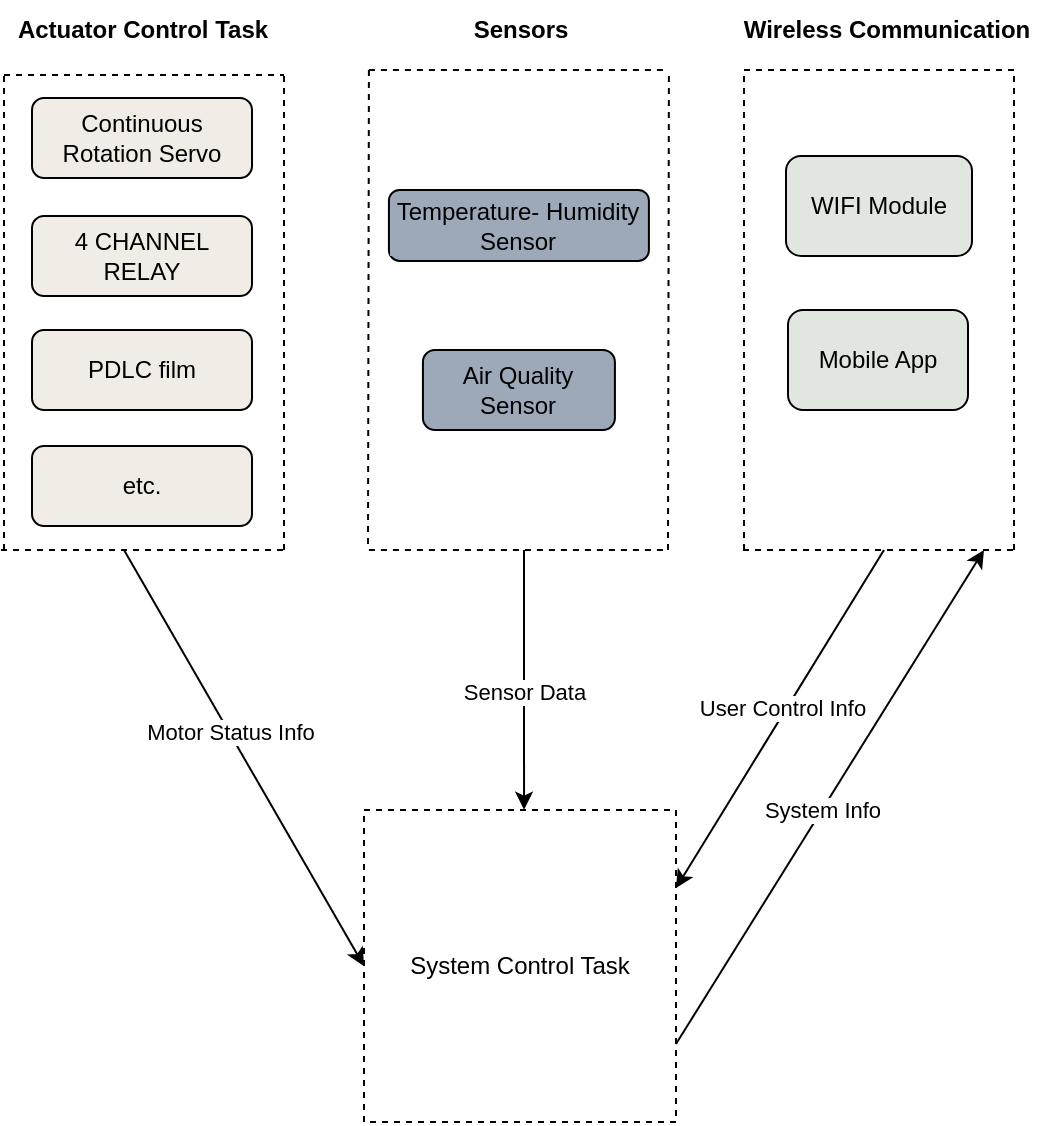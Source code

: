 <mxfile version="26.1.1">
  <diagram name="Page-1" id="Tml-ByK4S6_2VsTb17KJ">
    <mxGraphModel dx="1885" dy="1036" grid="0" gridSize="10" guides="1" tooltips="1" connect="1" arrows="1" fold="1" page="1" pageScale="1" pageWidth="827" pageHeight="1169" math="0" shadow="0">
      <root>
        <mxCell id="0" />
        <mxCell id="1" parent="0" />
        <mxCell id="5Iwn6y3cYDH7FqU4yCxh-14" value="Air Quality Sensor" style="rounded=1;whiteSpace=wrap;html=1;strokeColor=default;align=center;verticalAlign=middle;fontFamily=Helvetica;fontSize=12;fontColor=default;fillColor=light-dark(#9da8b9, #ededed);labelBackgroundColor=light-dark(#9da8b9, #ededed);" parent="1" vertex="1">
          <mxGeometry x="389.46" y="250" width="96" height="40" as="geometry" />
        </mxCell>
        <mxCell id="5Iwn6y3cYDH7FqU4yCxh-15" value="Temperature- Humidity Sensor" style="rounded=1;whiteSpace=wrap;html=1;strokeColor=default;align=center;verticalAlign=middle;fontFamily=Helvetica;fontSize=12;fontColor=default;fillColor=light-dark(#9da8b9, #ededed);labelBackgroundColor=light-dark(#9da8b9, #ededed);" parent="1" vertex="1">
          <mxGeometry x="372.46" y="170" width="130" height="35.46" as="geometry" />
        </mxCell>
        <mxCell id="5Iwn6y3cYDH7FqU4yCxh-21" value="WIFI Module" style="rounded=1;whiteSpace=wrap;html=1;strokeColor=default;align=center;verticalAlign=middle;fontFamily=Helvetica;fontSize=12;fontColor=default;fillColor=light-dark(#e1e6e1, #ededed);labelBackgroundColor=light-dark(#e1e6e1, #ededed);" parent="1" vertex="1">
          <mxGeometry x="571" y="153" width="93" height="50" as="geometry" />
        </mxCell>
        <mxCell id="5Iwn6y3cYDH7FqU4yCxh-23" value="Mobile App" style="rounded=1;whiteSpace=wrap;html=1;strokeColor=default;align=center;verticalAlign=middle;fontFamily=Helvetica;fontSize=12;fontColor=default;fillColor=light-dark(#e1e6e1, #ededed);labelBackgroundColor=light-dark(#e1e6e1, #ededed);" parent="1" vertex="1">
          <mxGeometry x="572" y="230" width="90" height="50" as="geometry" />
        </mxCell>
        <mxCell id="HjFdsJPvdDmFHo8kEADV-2" value="" style="endArrow=none;dashed=1;html=1;rounded=0;" parent="1" edge="1">
          <mxGeometry width="50" height="50" relative="1" as="geometry">
            <mxPoint x="550" y="110" as="sourcePoint" />
            <mxPoint x="685" y="110" as="targetPoint" />
          </mxGeometry>
        </mxCell>
        <mxCell id="HjFdsJPvdDmFHo8kEADV-4" value="" style="endArrow=none;dashed=1;html=1;rounded=0;" parent="1" edge="1">
          <mxGeometry width="50" height="50" relative="1" as="geometry">
            <mxPoint x="549.5" y="350" as="sourcePoint" />
            <mxPoint x="684.5" y="350" as="targetPoint" />
          </mxGeometry>
        </mxCell>
        <mxCell id="HjFdsJPvdDmFHo8kEADV-5" value="" style="endArrow=none;dashed=1;html=1;rounded=0;" parent="1" edge="1">
          <mxGeometry width="50" height="50" relative="1" as="geometry">
            <mxPoint x="550" y="350" as="sourcePoint" />
            <mxPoint x="550" y="110" as="targetPoint" />
          </mxGeometry>
        </mxCell>
        <mxCell id="HjFdsJPvdDmFHo8kEADV-6" value="" style="endArrow=none;dashed=1;html=1;rounded=0;" parent="1" edge="1">
          <mxGeometry width="50" height="50" relative="1" as="geometry">
            <mxPoint x="685" y="350" as="sourcePoint" />
            <mxPoint x="685" y="111" as="targetPoint" />
          </mxGeometry>
        </mxCell>
        <mxCell id="HjFdsJPvdDmFHo8kEADV-8" value="System Control Task" style="whiteSpace=wrap;html=1;aspect=fixed;dashed=1;" parent="1" vertex="1">
          <mxGeometry x="360" y="480" width="156" height="156" as="geometry" />
        </mxCell>
        <mxCell id="HjFdsJPvdDmFHo8kEADV-12" value="&lt;b&gt;Wireless Communication&lt;/b&gt;" style="text;html=1;align=center;verticalAlign=middle;whiteSpace=wrap;rounded=0;" parent="1" vertex="1">
          <mxGeometry x="542" y="75.46" width="159" height="30" as="geometry" />
        </mxCell>
        <mxCell id="HjFdsJPvdDmFHo8kEADV-14" value="" style="endArrow=none;dashed=1;html=1;rounded=0;" parent="1" edge="1">
          <mxGeometry width="50" height="50" relative="1" as="geometry">
            <mxPoint x="180" y="112.46" as="sourcePoint" />
            <mxPoint x="320" y="112.46" as="targetPoint" />
          </mxGeometry>
        </mxCell>
        <mxCell id="HjFdsJPvdDmFHo8kEADV-15" value="" style="endArrow=none;dashed=1;html=1;rounded=0;" parent="1" edge="1">
          <mxGeometry width="50" height="50" relative="1" as="geometry">
            <mxPoint x="180" y="350" as="sourcePoint" />
            <mxPoint x="180" y="112.46" as="targetPoint" />
          </mxGeometry>
        </mxCell>
        <mxCell id="HjFdsJPvdDmFHo8kEADV-17" value="" style="endArrow=none;dashed=1;html=1;rounded=0;" parent="1" edge="1">
          <mxGeometry width="50" height="50" relative="1" as="geometry">
            <mxPoint x="320" y="350" as="sourcePoint" />
            <mxPoint x="320" y="112.46" as="targetPoint" />
          </mxGeometry>
        </mxCell>
        <mxCell id="HjFdsJPvdDmFHo8kEADV-18" value="&lt;b&gt;Sensors&lt;/b&gt;" style="text;html=1;align=center;verticalAlign=middle;whiteSpace=wrap;rounded=0;" parent="1" vertex="1">
          <mxGeometry x="398.73" y="75.46" width="78.54" height="30" as="geometry" />
        </mxCell>
        <mxCell id="HjFdsJPvdDmFHo8kEADV-20" value="" style="endArrow=classic;html=1;rounded=0;entryX=0;entryY=0.5;entryDx=0;entryDy=0;jumpStyle=none;" parent="1" target="HjFdsJPvdDmFHo8kEADV-8" edge="1">
          <mxGeometry width="50" height="50" relative="1" as="geometry">
            <mxPoint x="240" y="350" as="sourcePoint" />
            <mxPoint x="350" y="360" as="targetPoint" />
          </mxGeometry>
        </mxCell>
        <mxCell id="HjFdsJPvdDmFHo8kEADV-44" value="Motor Status Info" style="edgeLabel;html=1;align=center;verticalAlign=middle;resizable=0;points=[];" parent="HjFdsJPvdDmFHo8kEADV-20" vertex="1" connectable="0">
          <mxGeometry x="-0.124" relative="1" as="geometry">
            <mxPoint as="offset" />
          </mxGeometry>
        </mxCell>
        <mxCell id="HjFdsJPvdDmFHo8kEADV-25" value="" style="endArrow=classic;html=1;rounded=0;entryX=0.513;entryY=-0.001;entryDx=0;entryDy=0;entryPerimeter=0;" parent="1" edge="1" target="HjFdsJPvdDmFHo8kEADV-8">
          <mxGeometry width="50" height="50" relative="1" as="geometry">
            <mxPoint x="440" y="350" as="sourcePoint" />
            <mxPoint x="440" y="480" as="targetPoint" />
          </mxGeometry>
        </mxCell>
        <mxCell id="HjFdsJPvdDmFHo8kEADV-45" value="Sensor Data" style="edgeLabel;html=1;align=center;verticalAlign=middle;resizable=0;points=[];" parent="HjFdsJPvdDmFHo8kEADV-25" vertex="1" connectable="0">
          <mxGeometry x="0.094" relative="1" as="geometry">
            <mxPoint as="offset" />
          </mxGeometry>
        </mxCell>
        <mxCell id="HjFdsJPvdDmFHo8kEADV-27" value="&lt;span&gt;PDLC film&lt;/span&gt;" style="rounded=1;whiteSpace=wrap;html=1;strokeColor=default;align=center;verticalAlign=middle;fontFamily=Helvetica;fontSize=12;fontColor=default;fillColor=light-dark(#f1ece6, #ededed);labelBackgroundColor=light-dark(#f1ece6, #ededed);" parent="1" vertex="1">
          <mxGeometry x="194" y="240" width="110" height="40" as="geometry" />
        </mxCell>
        <mxCell id="HjFdsJPvdDmFHo8kEADV-29" value="" style="endArrow=none;dashed=1;html=1;rounded=0;" parent="1" edge="1">
          <mxGeometry width="50" height="50" relative="1" as="geometry">
            <mxPoint x="178.5" y="350" as="sourcePoint" />
            <mxPoint x="319.5" y="350" as="targetPoint" />
          </mxGeometry>
        </mxCell>
        <mxCell id="HjFdsJPvdDmFHo8kEADV-30" value="Continuous Rotation Servo" style="rounded=1;whiteSpace=wrap;html=1;strokeColor=default;align=center;verticalAlign=middle;fontFamily=Helvetica;fontSize=12;fontColor=default;fillColor=light-dark(#f1ece6, #ededed);labelBackgroundColor=light-dark(#f1ece6, #ededed);" parent="1" vertex="1">
          <mxGeometry x="194" y="124.0" width="110" height="40" as="geometry" />
        </mxCell>
        <mxCell id="HjFdsJPvdDmFHo8kEADV-31" value="etc." style="rounded=1;whiteSpace=wrap;html=1;strokeColor=default;align=center;verticalAlign=middle;fontFamily=Helvetica;fontSize=12;fontColor=default;fillColor=light-dark(#f1ece6, #ededed);labelBackgroundColor=light-dark(#f1ece6, #ededed);" parent="1" vertex="1">
          <mxGeometry x="194" y="298" width="110" height="40" as="geometry" />
        </mxCell>
        <mxCell id="HjFdsJPvdDmFHo8kEADV-32" value="4 CHANNEL RELAY" style="rounded=1;whiteSpace=wrap;html=1;strokeColor=default;align=center;verticalAlign=middle;fontFamily=Helvetica;fontSize=12;fontColor=default;fillColor=light-dark(#f1ece6, #ededed);labelBackgroundColor=light-dark(#f1ece6, #ededed);" parent="1" vertex="1">
          <mxGeometry x="194" y="183.0" width="110" height="40" as="geometry" />
        </mxCell>
        <mxCell id="HjFdsJPvdDmFHo8kEADV-34" value="" style="endArrow=none;dashed=1;html=1;rounded=0;" parent="1" edge="1">
          <mxGeometry width="50" height="50" relative="1" as="geometry">
            <mxPoint x="362.46" y="110" as="sourcePoint" />
            <mxPoint x="512.46" y="110" as="targetPoint" />
          </mxGeometry>
        </mxCell>
        <mxCell id="HjFdsJPvdDmFHo8kEADV-35" value="" style="endArrow=none;dashed=1;html=1;rounded=0;" parent="1" edge="1">
          <mxGeometry width="50" height="50" relative="1" as="geometry">
            <mxPoint x="362.46" y="110" as="sourcePoint" />
            <mxPoint x="362" y="350" as="targetPoint" />
          </mxGeometry>
        </mxCell>
        <mxCell id="HjFdsJPvdDmFHo8kEADV-36" value="" style="endArrow=none;dashed=1;html=1;rounded=0;" parent="1" edge="1">
          <mxGeometry width="50" height="50" relative="1" as="geometry">
            <mxPoint x="362.46" y="350" as="sourcePoint" />
            <mxPoint x="512.46" y="350" as="targetPoint" />
          </mxGeometry>
        </mxCell>
        <mxCell id="HjFdsJPvdDmFHo8kEADV-37" value="" style="endArrow=none;dashed=1;html=1;rounded=0;" parent="1" edge="1">
          <mxGeometry width="50" height="50" relative="1" as="geometry">
            <mxPoint x="512" y="350" as="sourcePoint" />
            <mxPoint x="512.46" y="110" as="targetPoint" />
          </mxGeometry>
        </mxCell>
        <mxCell id="HjFdsJPvdDmFHo8kEADV-39" value="" style="endArrow=classic;html=1;rounded=0;entryX=1;entryY=0.25;entryDx=0;entryDy=0;" parent="1" target="HjFdsJPvdDmFHo8kEADV-8" edge="1">
          <mxGeometry width="50" height="50" relative="1" as="geometry">
            <mxPoint x="620" y="350" as="sourcePoint" />
            <mxPoint x="728" y="570" as="targetPoint" />
          </mxGeometry>
        </mxCell>
        <mxCell id="HjFdsJPvdDmFHo8kEADV-46" value="User Control Info" style="edgeLabel;html=1;align=center;verticalAlign=middle;resizable=0;points=[];" parent="HjFdsJPvdDmFHo8kEADV-39" vertex="1" connectable="0">
          <mxGeometry x="-0.049" y="1" relative="1" as="geometry">
            <mxPoint x="-3" y="-2" as="offset" />
          </mxGeometry>
        </mxCell>
        <mxCell id="HjFdsJPvdDmFHo8kEADV-40" value="&lt;b&gt;Actuator Control Task&lt;/b&gt;" style="text;html=1;align=center;verticalAlign=middle;whiteSpace=wrap;rounded=0;" parent="1" vertex="1">
          <mxGeometry x="180" y="75.46" width="139" height="30" as="geometry" />
        </mxCell>
        <mxCell id="HjFdsJPvdDmFHo8kEADV-47" value="" style="endArrow=classic;html=1;rounded=0;exitX=1;exitY=0.75;exitDx=0;exitDy=0;" parent="1" source="HjFdsJPvdDmFHo8kEADV-8" edge="1">
          <mxGeometry width="50" height="50" relative="1" as="geometry">
            <mxPoint x="518" y="602" as="sourcePoint" />
            <mxPoint x="670" y="350" as="targetPoint" />
          </mxGeometry>
        </mxCell>
        <mxCell id="HjFdsJPvdDmFHo8kEADV-49" value="System Info" style="edgeLabel;html=1;align=center;verticalAlign=middle;resizable=0;points=[];" parent="HjFdsJPvdDmFHo8kEADV-47" vertex="1" connectable="0">
          <mxGeometry x="-0.053" relative="1" as="geometry">
            <mxPoint as="offset" />
          </mxGeometry>
        </mxCell>
      </root>
    </mxGraphModel>
  </diagram>
</mxfile>
